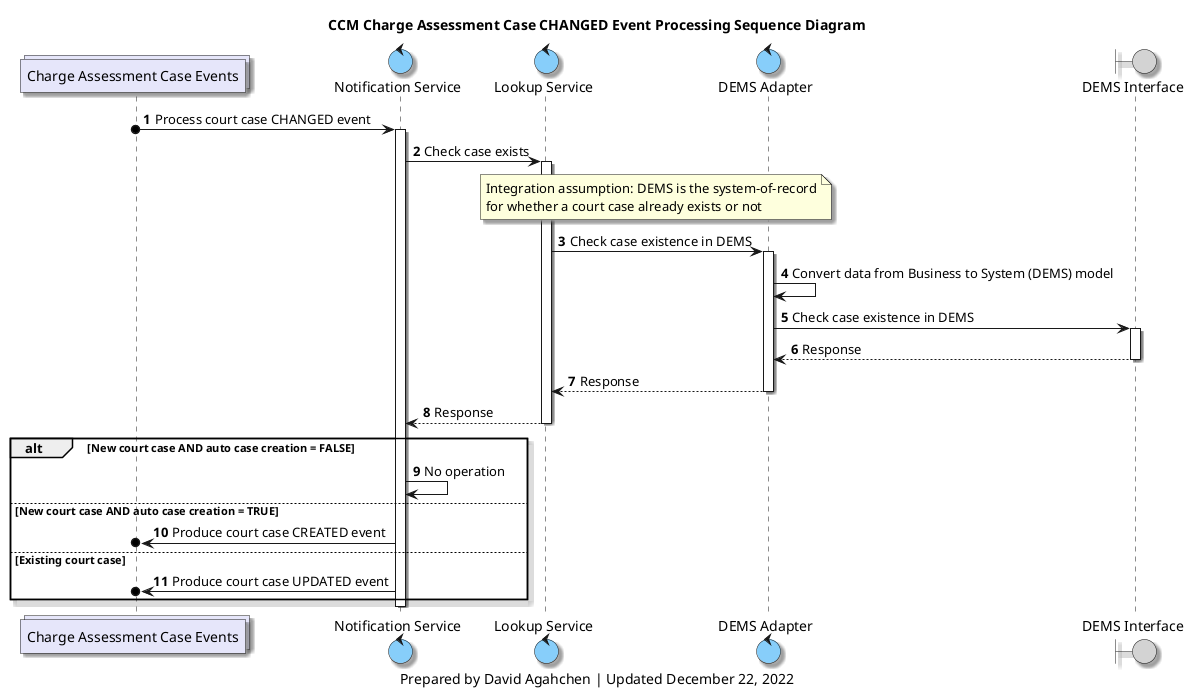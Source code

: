 @startuml
'hide footbox

skinparam Shadowing true
skinparam CollectionsBackgroundColor Lavender
skinparam ControlBackgroundColor LightSkyBlue
skinparam BoundaryBackgroundColor LightGrey

/' 
Available colours
https://plantuml-documentation.readthedocs.io/en/latest/formatting/color-names.html
'/

collections charge_assessment_cases_topic as "Charge Assessment Case Events"
control notification_service as "Notification Service"
control lookup_service as "Lookup Service"
control d_adapter as "DEMS Adapter"
boundary d_interface as "DEMS Interface"

title
CCM Charge Assessment Case CHANGED Event Processing Sequence Diagram
end title

autonumber

charge_assessment_cases_topic o-> notification_service: Process court case CHANGED event
activate notification_service
notification_service -> lookup_service: Check case exists
activate lookup_service
note over lookup_service, d_adapter
Integration assumption: DEMS is the system-of-record
for whether a court case already exists or not
end note
lookup_service -> d_adapter: Check case existence in DEMS
activate d_adapter
d_adapter -> d_adapter: Convert data from Business to System (DEMS) model
d_adapter -> d_interface: Check case existence in DEMS
activate d_interface
d_interface --> d_adapter: Response
deactivate d_interface
d_adapter --> lookup_service: Response
deactivate d_adapter
lookup_service --> notification_service: Response
deactivate lookup_service
alt New court case AND auto case creation = FALSE
    notification_service -> notification_service: No operation
else New court case AND auto case creation = TRUE
    notification_service ->o charge_assessment_cases_topic: Produce court case CREATED event
else Existing court case
    notification_service ->o charge_assessment_cases_topic: Produce court case UPDATED event
end
deactivate notification_service

caption
Prepared by David Agahchen | Updated December 22, 2022
end caption
@enduml